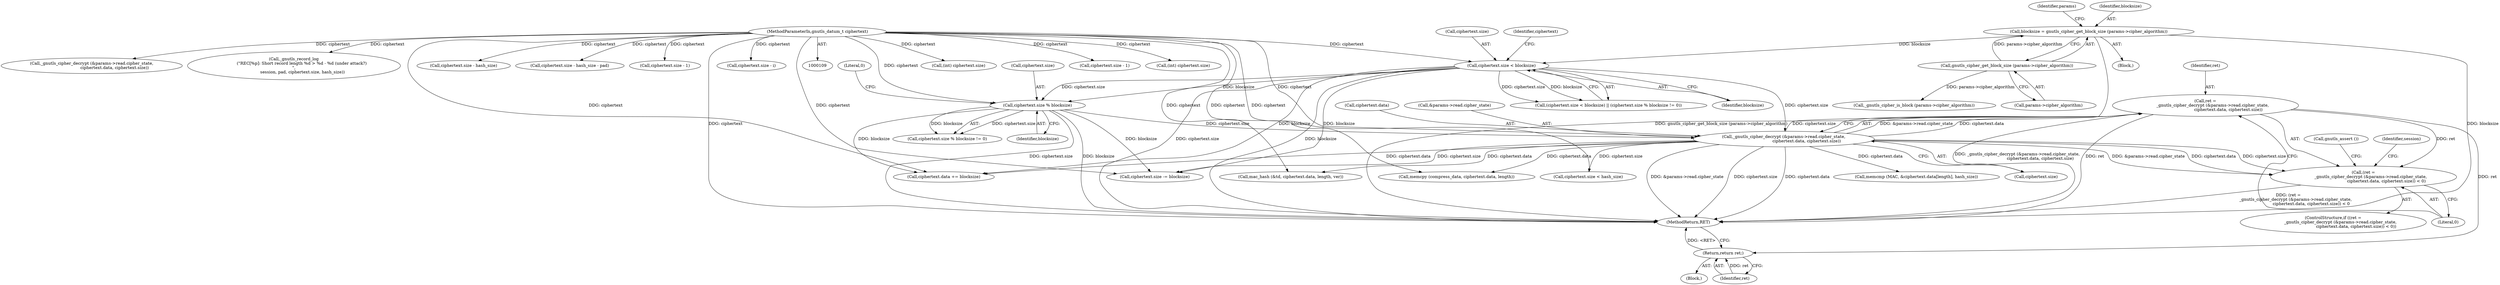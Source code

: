 digraph "0_savannah_422214868061370aeeb0ac9cd0f021a5c350a57d@API" {
"1000206" [label="(Call,ret =\n           _gnutls_cipher_decrypt (&params->read.cipher_state,\n                                   ciphertext.data, ciphertext.size))"];
"1000208" [label="(Call,_gnutls_cipher_decrypt (&params->read.cipher_state,\n                                   ciphertext.data, ciphertext.size))"];
"1000113" [label="(MethodParameterIn,gnutls_datum_t ciphertext)"];
"1000188" [label="(Call,ciphertext.size < blocksize)"];
"1000142" [label="(Call,blocksize = gnutls_cipher_get_block_size (params->cipher_algorithm))"];
"1000144" [label="(Call,gnutls_cipher_get_block_size (params->cipher_algorithm))"];
"1000194" [label="(Call,ciphertext.size % blocksize)"];
"1000205" [label="(Call,(ret =\n           _gnutls_cipher_decrypt (&params->read.cipher_state,\n                                   ciphertext.data, ciphertext.size)) < 0)"];
"1000224" [label="(Return,return ret;)"];
"1000285" [label="(Call,(int) ciphertext.size)"];
"1000188" [label="(Call,ciphertext.size < blocksize)"];
"1000198" [label="(Identifier,blocksize)"];
"1000196" [label="(Identifier,ciphertext)"];
"1000224" [label="(Return,return ret;)"];
"1000486" [label="(MethodReturn,RET)"];
"1000345" [label="(Call,ciphertext.size - 1)"];
"1000221" [label="(Literal,0)"];
"1000151" [label="(Identifier,params)"];
"1000273" [label="(Call,(int) ciphertext.size)"];
"1000143" [label="(Identifier,blocksize)"];
"1000194" [label="(Call,ciphertext.size % blocksize)"];
"1000223" [label="(Call,gnutls_assert ())"];
"1000478" [label="(Call,memcpy (compress_data, ciphertext.data, length))"];
"1000215" [label="(Call,ciphertext.data)"];
"1000222" [label="(Block,)"];
"1000206" [label="(Call,ret =\n           _gnutls_cipher_decrypt (&params->read.cipher_state,\n                                   ciphertext.data, ciphertext.size))"];
"1000205" [label="(Call,(ret =\n           _gnutls_cipher_decrypt (&params->read.cipher_state,\n                                   ciphertext.data, ciphertext.size)) < 0)"];
"1000225" [label="(Identifier,ret)"];
"1000204" [label="(ControlStructure,if ((ret =\n           _gnutls_cipher_decrypt (&params->read.cipher_state,\n                                   ciphertext.data, ciphertext.size)) < 0))"];
"1000189" [label="(Call,ciphertext.size)"];
"1000113" [label="(MethodParameterIn,gnutls_datum_t ciphertext)"];
"1000142" [label="(Call,blocksize = gnutls_cipher_get_block_size (params->cipher_algorithm))"];
"1000230" [label="(Identifier,session)"];
"1000245" [label="(Call,ciphertext.size < hash_size)"];
"1000207" [label="(Identifier,ret)"];
"1000159" [label="(Call,_gnutls_cipher_decrypt (&params->read.cipher_state,\n                                   ciphertext.data, ciphertext.size))"];
"1000187" [label="(Call,(ciphertext.size < blocksize) || (ciphertext.size % blocksize != 0))"];
"1000293" [label="(Call,_gnutls_record_log\n            (\"REC[%p]: Short record length %d > %d - %d (under attack?)\n\",\n             session, pad, ciphertext.size, hash_size))"];
"1000433" [label="(Call,mac_hash (&td, ciphertext.data, length, ver))"];
"1000149" [label="(Call,_gnutls_cipher_is_block (params->cipher_algorithm))"];
"1000116" [label="(Block,)"];
"1000195" [label="(Call,ciphertext.size)"];
"1000179" [label="(Call,ciphertext.size - hash_size)"];
"1000306" [label="(Call,ciphertext.size - hash_size - pad)"];
"1000192" [label="(Identifier,blocksize)"];
"1000261" [label="(Call,ciphertext.size - 1)"];
"1000218" [label="(Call,ciphertext.size)"];
"1000145" [label="(Call,params->cipher_algorithm)"];
"1000209" [label="(Call,&params->read.cipher_state)"];
"1000234" [label="(Call,ciphertext.size -= blocksize)"];
"1000336" [label="(Call,ciphertext.size - i)"];
"1000208" [label="(Call,_gnutls_cipher_decrypt (&params->read.cipher_state,\n                                   ciphertext.data, ciphertext.size))"];
"1000199" [label="(Literal,0)"];
"1000193" [label="(Call,ciphertext.size % blocksize != 0)"];
"1000456" [label="(Call,memcmp (MAC, &ciphertext.data[length], hash_size))"];
"1000239" [label="(Call,ciphertext.data += blocksize)"];
"1000144" [label="(Call,gnutls_cipher_get_block_size (params->cipher_algorithm))"];
"1000206" -> "1000205"  [label="AST: "];
"1000206" -> "1000208"  [label="CFG: "];
"1000207" -> "1000206"  [label="AST: "];
"1000208" -> "1000206"  [label="AST: "];
"1000221" -> "1000206"  [label="CFG: "];
"1000206" -> "1000486"  [label="DDG: _gnutls_cipher_decrypt (&params->read.cipher_state,\n                                   ciphertext.data, ciphertext.size)"];
"1000206" -> "1000486"  [label="DDG: ret"];
"1000206" -> "1000205"  [label="DDG: ret"];
"1000208" -> "1000206"  [label="DDG: &params->read.cipher_state"];
"1000208" -> "1000206"  [label="DDG: ciphertext.data"];
"1000208" -> "1000206"  [label="DDG: ciphertext.size"];
"1000206" -> "1000224"  [label="DDG: ret"];
"1000208" -> "1000218"  [label="CFG: "];
"1000209" -> "1000208"  [label="AST: "];
"1000215" -> "1000208"  [label="AST: "];
"1000218" -> "1000208"  [label="AST: "];
"1000208" -> "1000486"  [label="DDG: &params->read.cipher_state"];
"1000208" -> "1000486"  [label="DDG: ciphertext.size"];
"1000208" -> "1000486"  [label="DDG: ciphertext.data"];
"1000208" -> "1000205"  [label="DDG: &params->read.cipher_state"];
"1000208" -> "1000205"  [label="DDG: ciphertext.data"];
"1000208" -> "1000205"  [label="DDG: ciphertext.size"];
"1000113" -> "1000208"  [label="DDG: ciphertext"];
"1000188" -> "1000208"  [label="DDG: ciphertext.size"];
"1000194" -> "1000208"  [label="DDG: ciphertext.size"];
"1000208" -> "1000234"  [label="DDG: ciphertext.size"];
"1000208" -> "1000239"  [label="DDG: ciphertext.data"];
"1000208" -> "1000245"  [label="DDG: ciphertext.size"];
"1000208" -> "1000433"  [label="DDG: ciphertext.data"];
"1000208" -> "1000456"  [label="DDG: ciphertext.data"];
"1000208" -> "1000478"  [label="DDG: ciphertext.data"];
"1000113" -> "1000109"  [label="AST: "];
"1000113" -> "1000486"  [label="DDG: ciphertext"];
"1000113" -> "1000159"  [label="DDG: ciphertext"];
"1000113" -> "1000179"  [label="DDG: ciphertext"];
"1000113" -> "1000188"  [label="DDG: ciphertext"];
"1000113" -> "1000194"  [label="DDG: ciphertext"];
"1000113" -> "1000234"  [label="DDG: ciphertext"];
"1000113" -> "1000239"  [label="DDG: ciphertext"];
"1000113" -> "1000245"  [label="DDG: ciphertext"];
"1000113" -> "1000261"  [label="DDG: ciphertext"];
"1000113" -> "1000273"  [label="DDG: ciphertext"];
"1000113" -> "1000285"  [label="DDG: ciphertext"];
"1000113" -> "1000293"  [label="DDG: ciphertext"];
"1000113" -> "1000306"  [label="DDG: ciphertext"];
"1000113" -> "1000336"  [label="DDG: ciphertext"];
"1000113" -> "1000345"  [label="DDG: ciphertext"];
"1000113" -> "1000433"  [label="DDG: ciphertext"];
"1000113" -> "1000478"  [label="DDG: ciphertext"];
"1000188" -> "1000187"  [label="AST: "];
"1000188" -> "1000192"  [label="CFG: "];
"1000189" -> "1000188"  [label="AST: "];
"1000192" -> "1000188"  [label="AST: "];
"1000196" -> "1000188"  [label="CFG: "];
"1000187" -> "1000188"  [label="CFG: "];
"1000188" -> "1000486"  [label="DDG: ciphertext.size"];
"1000188" -> "1000486"  [label="DDG: blocksize"];
"1000188" -> "1000187"  [label="DDG: ciphertext.size"];
"1000188" -> "1000187"  [label="DDG: blocksize"];
"1000142" -> "1000188"  [label="DDG: blocksize"];
"1000188" -> "1000194"  [label="DDG: ciphertext.size"];
"1000188" -> "1000194"  [label="DDG: blocksize"];
"1000188" -> "1000234"  [label="DDG: blocksize"];
"1000188" -> "1000239"  [label="DDG: blocksize"];
"1000142" -> "1000116"  [label="AST: "];
"1000142" -> "1000144"  [label="CFG: "];
"1000143" -> "1000142"  [label="AST: "];
"1000144" -> "1000142"  [label="AST: "];
"1000151" -> "1000142"  [label="CFG: "];
"1000142" -> "1000486"  [label="DDG: gnutls_cipher_get_block_size (params->cipher_algorithm)"];
"1000142" -> "1000486"  [label="DDG: blocksize"];
"1000144" -> "1000142"  [label="DDG: params->cipher_algorithm"];
"1000144" -> "1000145"  [label="CFG: "];
"1000145" -> "1000144"  [label="AST: "];
"1000144" -> "1000149"  [label="DDG: params->cipher_algorithm"];
"1000194" -> "1000193"  [label="AST: "];
"1000194" -> "1000198"  [label="CFG: "];
"1000195" -> "1000194"  [label="AST: "];
"1000198" -> "1000194"  [label="AST: "];
"1000199" -> "1000194"  [label="CFG: "];
"1000194" -> "1000486"  [label="DDG: ciphertext.size"];
"1000194" -> "1000486"  [label="DDG: blocksize"];
"1000194" -> "1000193"  [label="DDG: ciphertext.size"];
"1000194" -> "1000193"  [label="DDG: blocksize"];
"1000194" -> "1000234"  [label="DDG: blocksize"];
"1000194" -> "1000239"  [label="DDG: blocksize"];
"1000205" -> "1000204"  [label="AST: "];
"1000205" -> "1000221"  [label="CFG: "];
"1000221" -> "1000205"  [label="AST: "];
"1000223" -> "1000205"  [label="CFG: "];
"1000230" -> "1000205"  [label="CFG: "];
"1000205" -> "1000486"  [label="DDG: (ret =\n           _gnutls_cipher_decrypt (&params->read.cipher_state,\n                                   ciphertext.data, ciphertext.size)) < 0"];
"1000224" -> "1000222"  [label="AST: "];
"1000224" -> "1000225"  [label="CFG: "];
"1000225" -> "1000224"  [label="AST: "];
"1000486" -> "1000224"  [label="CFG: "];
"1000224" -> "1000486"  [label="DDG: <RET>"];
"1000225" -> "1000224"  [label="DDG: ret"];
}
